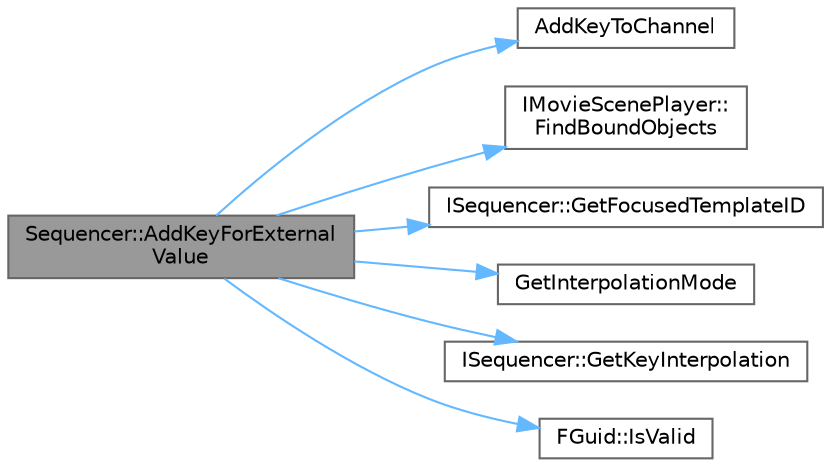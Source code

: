 digraph "Sequencer::AddKeyForExternalValue"
{
 // INTERACTIVE_SVG=YES
 // LATEX_PDF_SIZE
  bgcolor="transparent";
  edge [fontname=Helvetica,fontsize=10,labelfontname=Helvetica,labelfontsize=10];
  node [fontname=Helvetica,fontsize=10,shape=box,height=0.2,width=0.4];
  rankdir="LR";
  Node1 [id="Node000001",label="Sequencer::AddKeyForExternal\lValue",height=0.2,width=0.4,color="gray40", fillcolor="grey60", style="filled", fontcolor="black",tooltip="Retrieve a channel's external value, and add it to the channel as a new key (or update an existing ke..."];
  Node1 -> Node2 [id="edge1_Node000001_Node000002",color="steelblue1",style="solid",tooltip=" "];
  Node2 [id="Node000002",label="AddKeyToChannel",height=0.2,width=0.4,color="grey40", fillcolor="white", style="filled",URL="$d3/d7d/MovieSceneDoubleChannel_8h.html#abfb9f652fc09d85e8abc68d38a638df2",tooltip="Overload for adding a new key to a double channel at a given time."];
  Node1 -> Node3 [id="edge2_Node000001_Node000003",color="steelblue1",style="solid",tooltip=" "];
  Node3 [id="Node000003",label="IMovieScenePlayer::\lFindBoundObjects",height=0.2,width=0.4,color="grey40", fillcolor="white", style="filled",URL="$dc/d16/classIMovieScenePlayer.html#af7cdc06d305ed8788ce837e173ea09f2",tooltip="Locate objects bound to the specified object guid, in the specified sequence."];
  Node1 -> Node4 [id="edge3_Node000001_Node000004",color="steelblue1",style="solid",tooltip=" "];
  Node4 [id="Node000004",label="ISequencer::GetFocusedTemplateID",height=0.2,width=0.4,color="grey40", fillcolor="white", style="filled",URL="$d7/dde/classISequencer.html#a5a56a198707bb3269e740cf56f348170",tooltip=" "];
  Node1 -> Node5 [id="edge4_Node000001_Node000005",color="steelblue1",style="solid",tooltip=" "];
  Node5 [id="Node000005",label="GetInterpolationMode",height=0.2,width=0.4,color="grey40", fillcolor="white", style="filled",URL="$d3/d7d/MovieSceneDoubleChannel_8h.html#a2dfbe2541ecc53d7159d1b540b59f7f0",tooltip="Overload for getting the interpolation mode for a channel at a specified time, it could be the previo..."];
  Node1 -> Node6 [id="edge5_Node000001_Node000006",color="steelblue1",style="solid",tooltip=" "];
  Node6 [id="Node000006",label="ISequencer::GetKeyInterpolation",height=0.2,width=0.4,color="grey40", fillcolor="white", style="filled",URL="$d7/dde/classISequencer.html#ace898d2fb38859574ab9a6baf4aff2b0",tooltip=" "];
  Node1 -> Node7 [id="edge6_Node000001_Node000007",color="steelblue1",style="solid",tooltip=" "];
  Node7 [id="Node000007",label="FGuid::IsValid",height=0.2,width=0.4,color="grey40", fillcolor="white", style="filled",URL="$d8/d29/structFGuid.html#acec214c823edf4d7c9b744a56518880f",tooltip="Checks whether this GUID is valid or not."];
}
